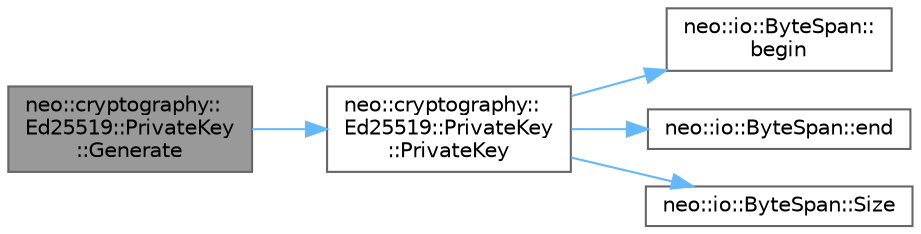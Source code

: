 digraph "neo::cryptography::Ed25519::PrivateKey::Generate"
{
 // LATEX_PDF_SIZE
  bgcolor="transparent";
  edge [fontname=Helvetica,fontsize=10,labelfontname=Helvetica,labelfontsize=10];
  node [fontname=Helvetica,fontsize=10,shape=box,height=0.2,width=0.4];
  rankdir="LR";
  Node1 [id="Node000001",label="neo::cryptography::\lEd25519::PrivateKey\l::Generate",height=0.2,width=0.4,color="gray40", fillcolor="grey60", style="filled", fontcolor="black",tooltip="Generates a random private key."];
  Node1 -> Node2 [id="edge1_Node000001_Node000002",color="steelblue1",style="solid",tooltip=" "];
  Node2 [id="Node000002",label="neo::cryptography::\lEd25519::PrivateKey\l::PrivateKey",height=0.2,width=0.4,color="grey40", fillcolor="white", style="filled",URL="$classneo_1_1cryptography_1_1_ed25519_1_1_private_key.html#a5fab8056a57b909fbfaf5bbda42e4233",tooltip="Constructs a private key from raw bytes."];
  Node2 -> Node3 [id="edge2_Node000002_Node000003",color="steelblue1",style="solid",tooltip=" "];
  Node3 [id="Node000003",label="neo::io::ByteSpan::\lbegin",height=0.2,width=0.4,color="grey40", fillcolor="white", style="filled",URL="$classneo_1_1io_1_1_byte_span.html#a2c5a23c38ba2ed3237664f856267e7d2",tooltip="Gets an iterator to the beginning of the ByteSpan."];
  Node2 -> Node4 [id="edge3_Node000002_Node000004",color="steelblue1",style="solid",tooltip=" "];
  Node4 [id="Node000004",label="neo::io::ByteSpan::end",height=0.2,width=0.4,color="grey40", fillcolor="white", style="filled",URL="$classneo_1_1io_1_1_byte_span.html#a3516b96c1701dd2139095b217b739b10",tooltip="Gets an iterator to the end of the ByteSpan."];
  Node2 -> Node5 [id="edge4_Node000002_Node000005",color="steelblue1",style="solid",tooltip=" "];
  Node5 [id="Node000005",label="neo::io::ByteSpan::Size",height=0.2,width=0.4,color="grey40", fillcolor="white", style="filled",URL="$classneo_1_1io_1_1_byte_span.html#a4a869430800a37dcbeefac6f36468fcb",tooltip="Gets the size of the ByteSpan."];
}

